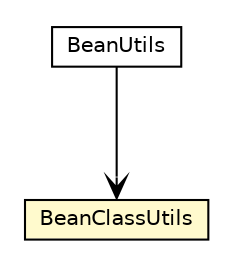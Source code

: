 #!/usr/local/bin/dot
#
# Class diagram 
# Generated by UMLGraph version R5_6_6-8-g8d7759 (http://www.umlgraph.org/)
#

digraph G {
	edge [fontname="Helvetica",fontsize=10,labelfontname="Helvetica",labelfontsize=10];
	node [fontname="Helvetica",fontsize=10,shape=plaintext];
	nodesep=0.25;
	ranksep=0.5;
	// org.dayatang.utils.BeanUtils
	c26008 [label=<<table title="org.dayatang.utils.BeanUtils" border="0" cellborder="1" cellspacing="0" cellpadding="2" port="p" href="./BeanUtils.html">
		<tr><td><table border="0" cellspacing="0" cellpadding="1">
<tr><td align="center" balign="center"> BeanUtils </td></tr>
		</table></td></tr>
		</table>>, URL="./BeanUtils.html", fontname="Helvetica", fontcolor="black", fontsize=10.0];
	// org.dayatang.utils.BeanClassUtils
	c26009 [label=<<table title="org.dayatang.utils.BeanClassUtils" border="0" cellborder="1" cellspacing="0" cellpadding="2" port="p" bgcolor="lemonChiffon" href="./BeanClassUtils.html">
		<tr><td><table border="0" cellspacing="0" cellpadding="1">
<tr><td align="center" balign="center"> BeanClassUtils </td></tr>
		</table></td></tr>
		</table>>, URL="./BeanClassUtils.html", fontname="Helvetica", fontcolor="black", fontsize=10.0];
	// org.dayatang.utils.BeanUtils NAVASSOC org.dayatang.utils.BeanClassUtils
	c26008:p -> c26009:p [taillabel="", label=" "headlabel="", fontname="Helvetica", fontcolor="black", fontsize=10.0, color="black", arrowhead=open];
}

